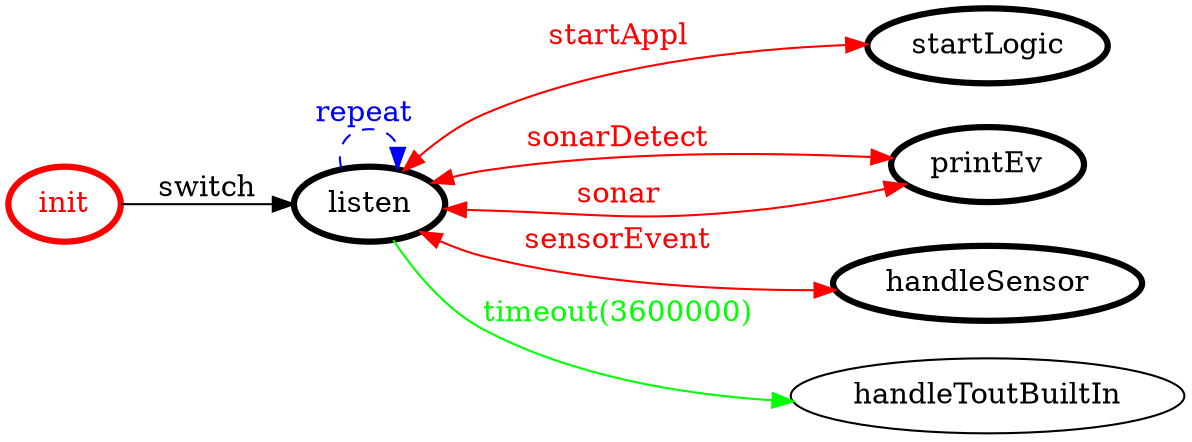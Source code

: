 /*
*
* A GraphViz DOT FSM description 
* Please use a GraphViz visualizer (like http://www.webgraphviz.com)
*  
*/

digraph finite_state_machine {
	rankdir=LR
	size="8,5"
	
	init [ color = red ][ fontcolor = red ][ penwidth = 3 ]
	startLogic [ color = black ][ fontcolor = black ][ penwidth = 3 ]
	printEv [ color = black ][ fontcolor = black ][ penwidth = 3 ]
	handleSensor [ color = black ][ fontcolor = black ][ penwidth = 3 ]
	listen [ color = black ][ fontcolor = black ][ penwidth = 3 ]
	
	listen -> listen [ label = "repeat "][ style = dashed ][ color = blue ][ fontcolor = blue ]
	listen -> printEv [ label = "sonarDetect" ][ color = red ][ fontcolor = red ][ dir = both ]
	init -> listen [ label = "switch" ][ color = black ][ fontcolor = black ]
	listen -> printEv [ label = "sonar" ][ color = red ][ fontcolor = red ][ dir = both ]
	listen -> startLogic [ label = "startAppl" ][ color = red ][ fontcolor = red ][ dir = both ]
	listen -> handleSensor [ label = "sensorEvent" ][ color = red ][ fontcolor = red ][ dir = both ]
	listen -> handleToutBuiltIn [ label = "timeout(3600000)" ][ color = green ][ fontcolor = green ]
}
